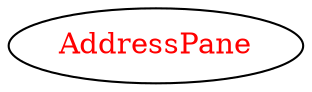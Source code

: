 digraph dependencyGraph {
 concentrate=true;
 ranksep="2.0";
 rankdir="LR"; 
 splines="ortho";
"AddressPane" [fontcolor="red"];
}